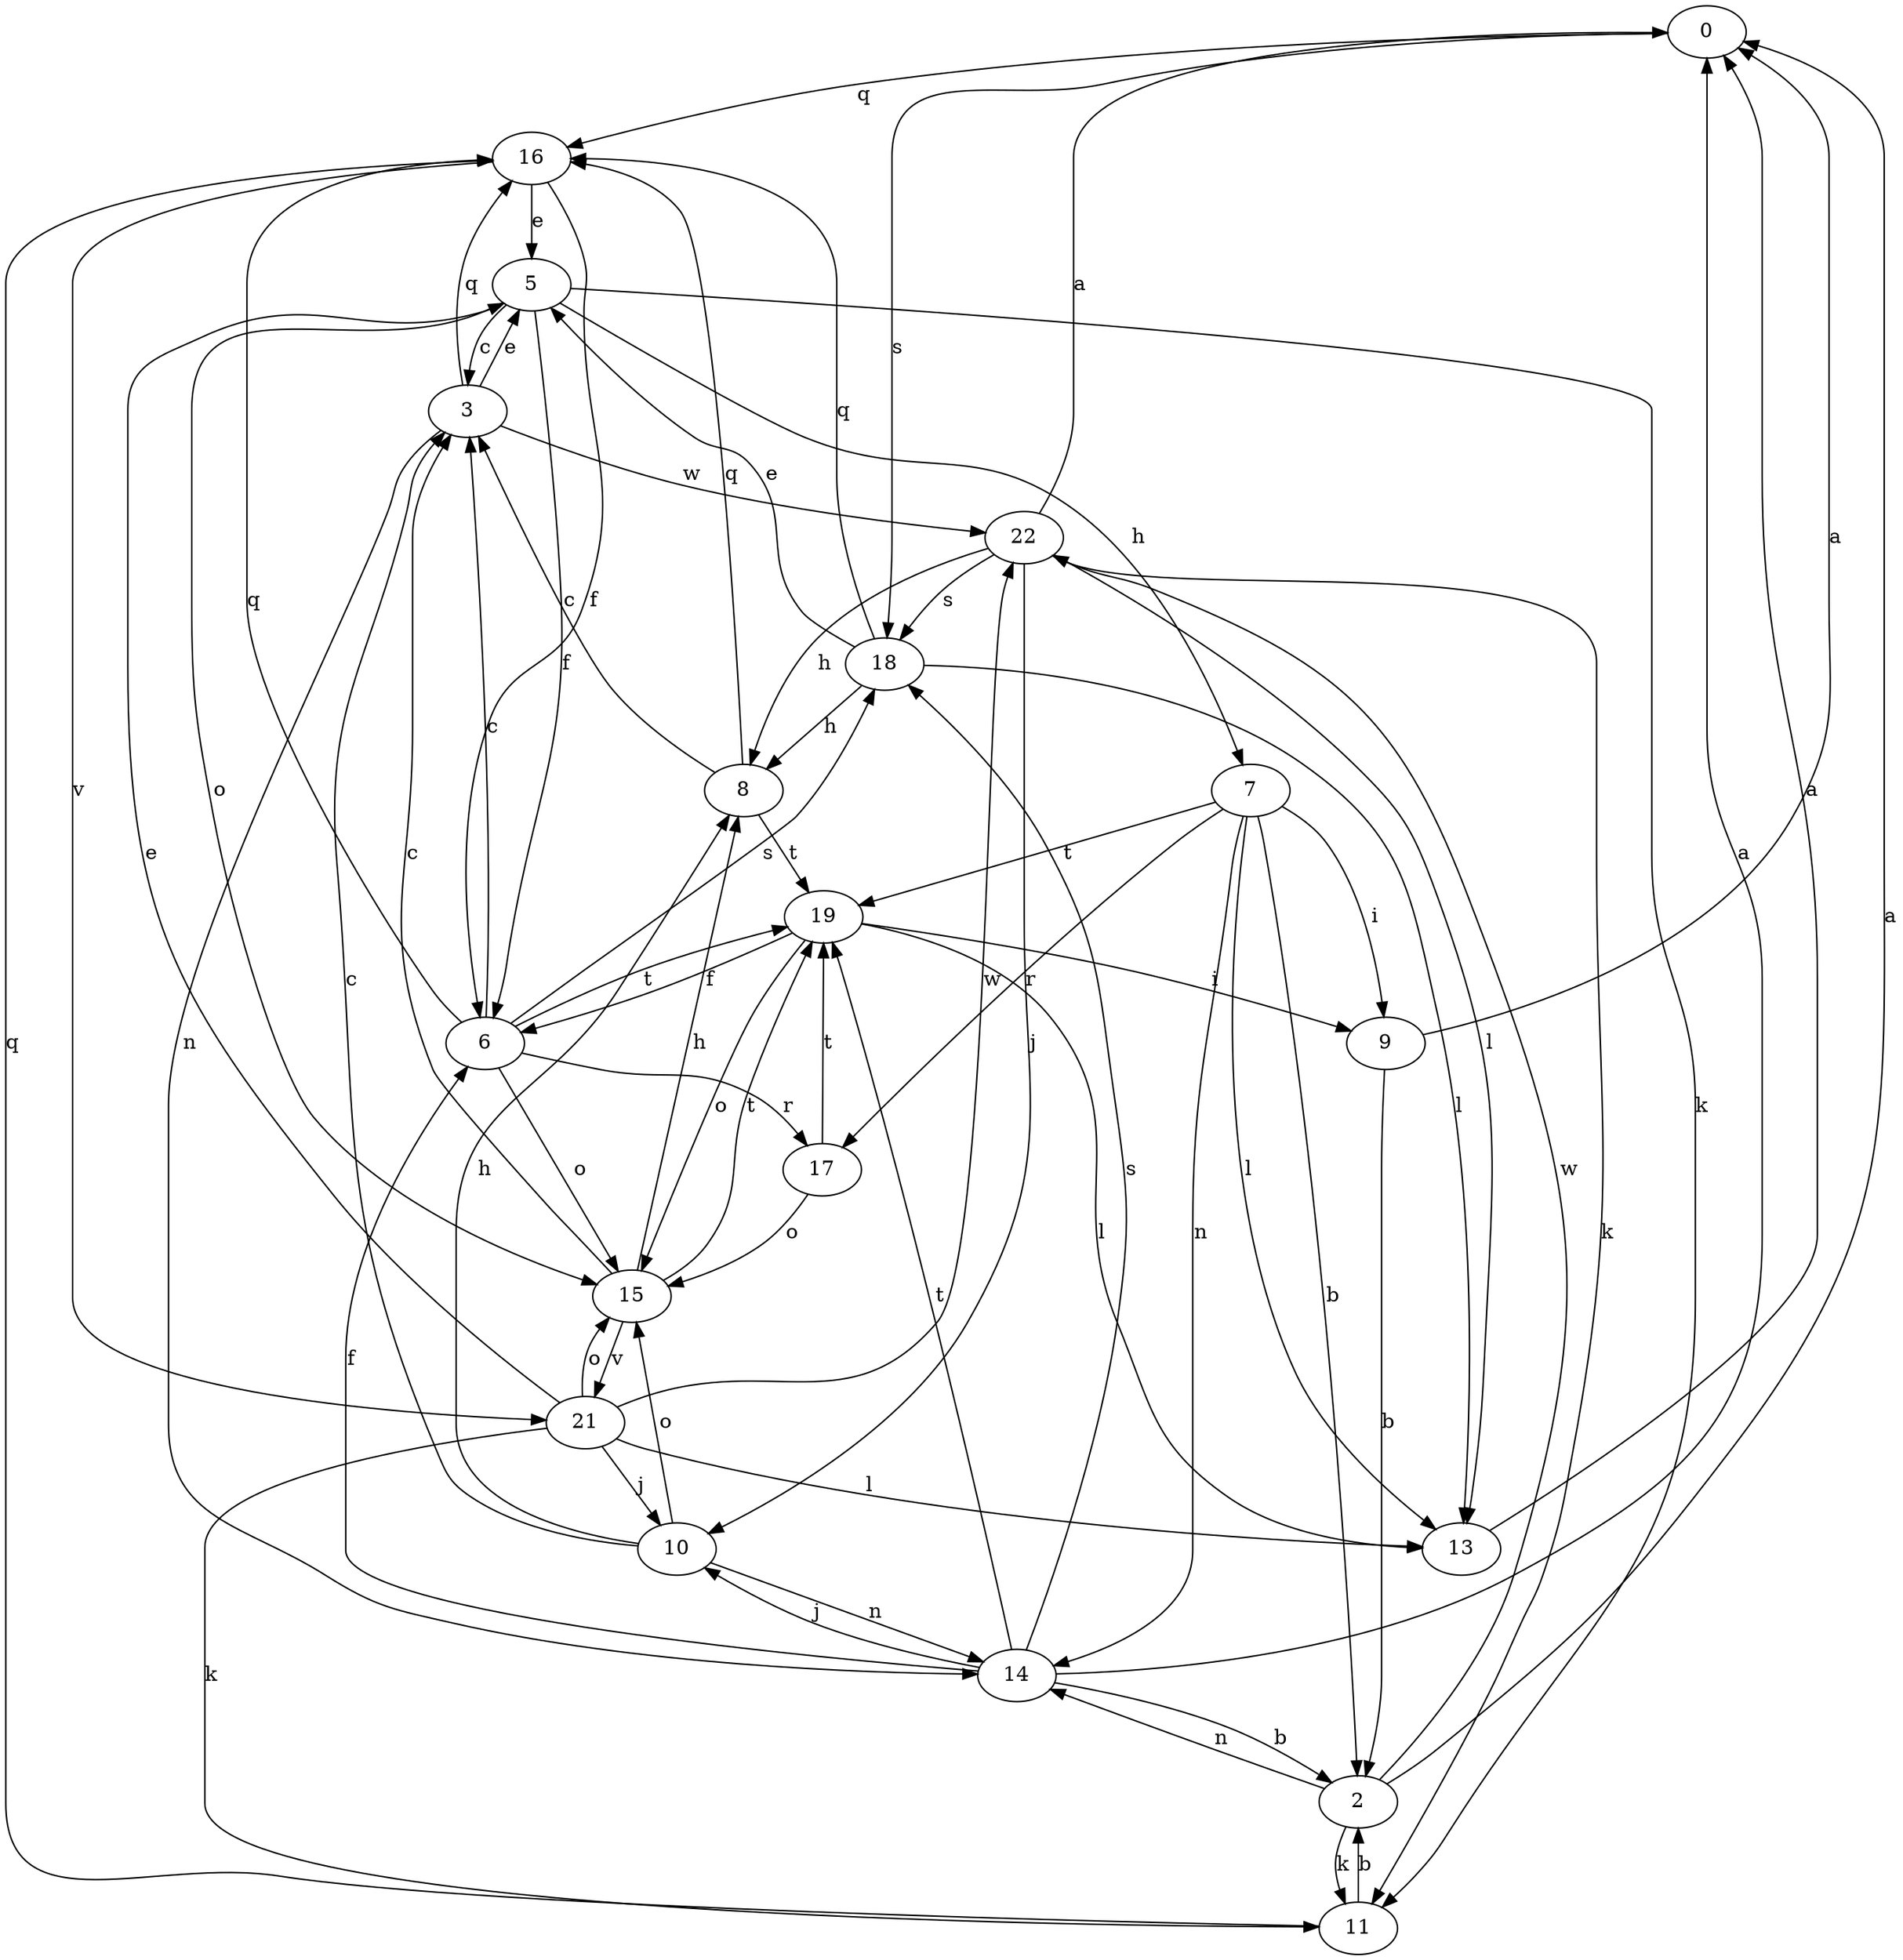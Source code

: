 strict digraph  {
0;
2;
3;
5;
6;
7;
8;
9;
10;
11;
13;
14;
15;
16;
17;
18;
19;
21;
22;
0 -> 16  [label=q];
0 -> 18  [label=s];
2 -> 0  [label=a];
2 -> 11  [label=k];
2 -> 14  [label=n];
2 -> 22  [label=w];
3 -> 5  [label=e];
3 -> 14  [label=n];
3 -> 16  [label=q];
3 -> 22  [label=w];
5 -> 3  [label=c];
5 -> 6  [label=f];
5 -> 7  [label=h];
5 -> 11  [label=k];
5 -> 15  [label=o];
6 -> 3  [label=c];
6 -> 15  [label=o];
6 -> 16  [label=q];
6 -> 17  [label=r];
6 -> 18  [label=s];
6 -> 19  [label=t];
7 -> 2  [label=b];
7 -> 9  [label=i];
7 -> 13  [label=l];
7 -> 14  [label=n];
7 -> 17  [label=r];
7 -> 19  [label=t];
8 -> 3  [label=c];
8 -> 16  [label=q];
8 -> 19  [label=t];
9 -> 0  [label=a];
9 -> 2  [label=b];
10 -> 3  [label=c];
10 -> 8  [label=h];
10 -> 14  [label=n];
10 -> 15  [label=o];
11 -> 2  [label=b];
11 -> 16  [label=q];
13 -> 0  [label=a];
14 -> 0  [label=a];
14 -> 2  [label=b];
14 -> 6  [label=f];
14 -> 10  [label=j];
14 -> 18  [label=s];
14 -> 19  [label=t];
15 -> 3  [label=c];
15 -> 8  [label=h];
15 -> 19  [label=t];
15 -> 21  [label=v];
16 -> 5  [label=e];
16 -> 6  [label=f];
16 -> 21  [label=v];
17 -> 15  [label=o];
17 -> 19  [label=t];
18 -> 5  [label=e];
18 -> 8  [label=h];
18 -> 13  [label=l];
18 -> 16  [label=q];
19 -> 6  [label=f];
19 -> 9  [label=i];
19 -> 13  [label=l];
19 -> 15  [label=o];
21 -> 5  [label=e];
21 -> 10  [label=j];
21 -> 11  [label=k];
21 -> 13  [label=l];
21 -> 15  [label=o];
21 -> 22  [label=w];
22 -> 0  [label=a];
22 -> 8  [label=h];
22 -> 10  [label=j];
22 -> 11  [label=k];
22 -> 13  [label=l];
22 -> 18  [label=s];
}
